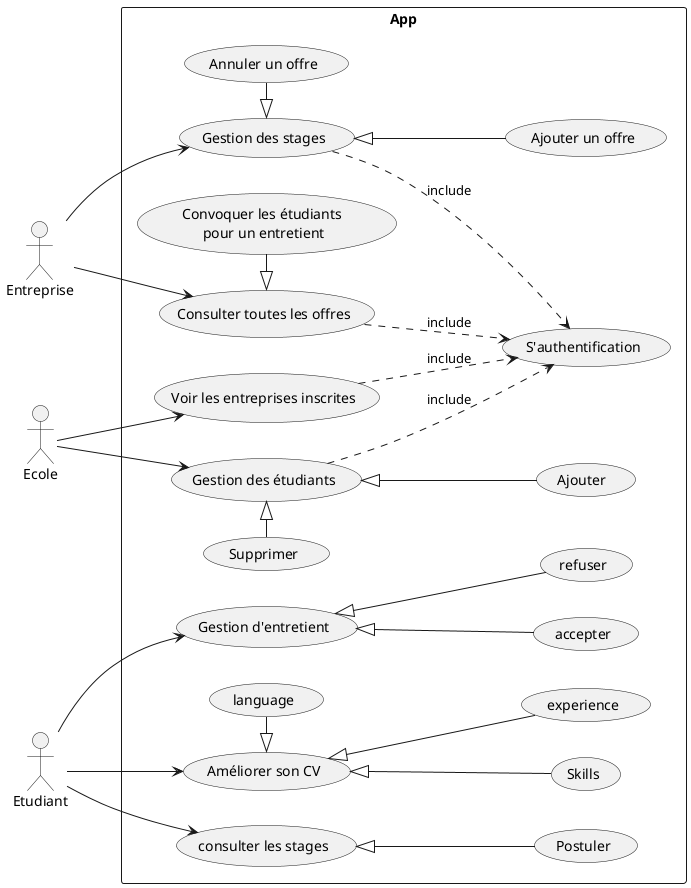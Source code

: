 @startuml ProjetJEE
left to right direction
actor "Entreprise" as fc
actor "Ecole" as EC
actor "Etudiant" as ET
rectangle App {
  usecase "Gestion des stages" as UC1
  usecase "Ajouter un offre" as UC2
  usecase "Annuler un offre" as UC3
  usecase "Consulter toutes les offres" as UC4
  usecase (Convoquer les étudiants \npour un entretient) as UC5
  usecase "S'authentification" as UC6
  usecase "Voir les entreprises inscrites" as UC7
  usecase "Gestion des étudiants" as UC8
  usecase "Ajouter " as UC9
  usecase "Supprimer" as UC10
  usecase "Améliorer son CV" as UC11
  usecase "experience" as UC12
  usecase "language" as UC13
  usecase "Skills" as UC14
  usecase "consulter les stages" as UC15
  usecase "Postuler" as UC16
  usecase "Gestion d'entretient" as UC17
  usecase "accepter" as UC18
  usecase "refuser" as UC19
}
EC --> UC7
fc --> UC1
fc --> UC4 
UC1 <|-down-UC2 
UC1 <|-UC3
UC4 <|-UC5
UC1 .down.> UC6:include
UC4 .down.> UC6:include
EC --> UC8
UC8 <|-down- UC9
UC8 <|-left- UC10
UC8 .down.> UC6:include
UC7 .down.> UC6:include
ET --> UC11
UC11 <|-down- UC12
UC11 <|- UC13
UC11 <|-down- UC14
ET --> UC15
UC15 <|-down- UC16
ET --> UC17
UC17 <|-- UC18
UC17 <|-- UC19
@enduml